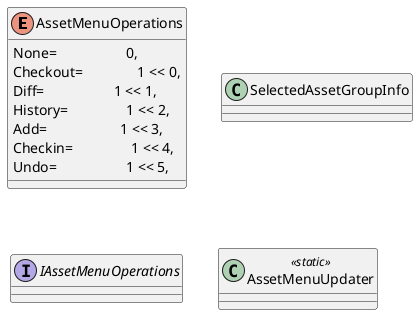 @startuml
enum AssetMenuOperations {
    None=                   0,
    Checkout=               1 << 0,
    Diff=                   1 << 1,
    History=                1 << 2,
    Add=                    1 << 3,
    Checkin=                1 << 4,
    Undo=                   1 << 5,
}
class SelectedAssetGroupInfo {
}
interface IAssetMenuOperations {
}
class AssetMenuUpdater <<static>> {
}
@enduml
